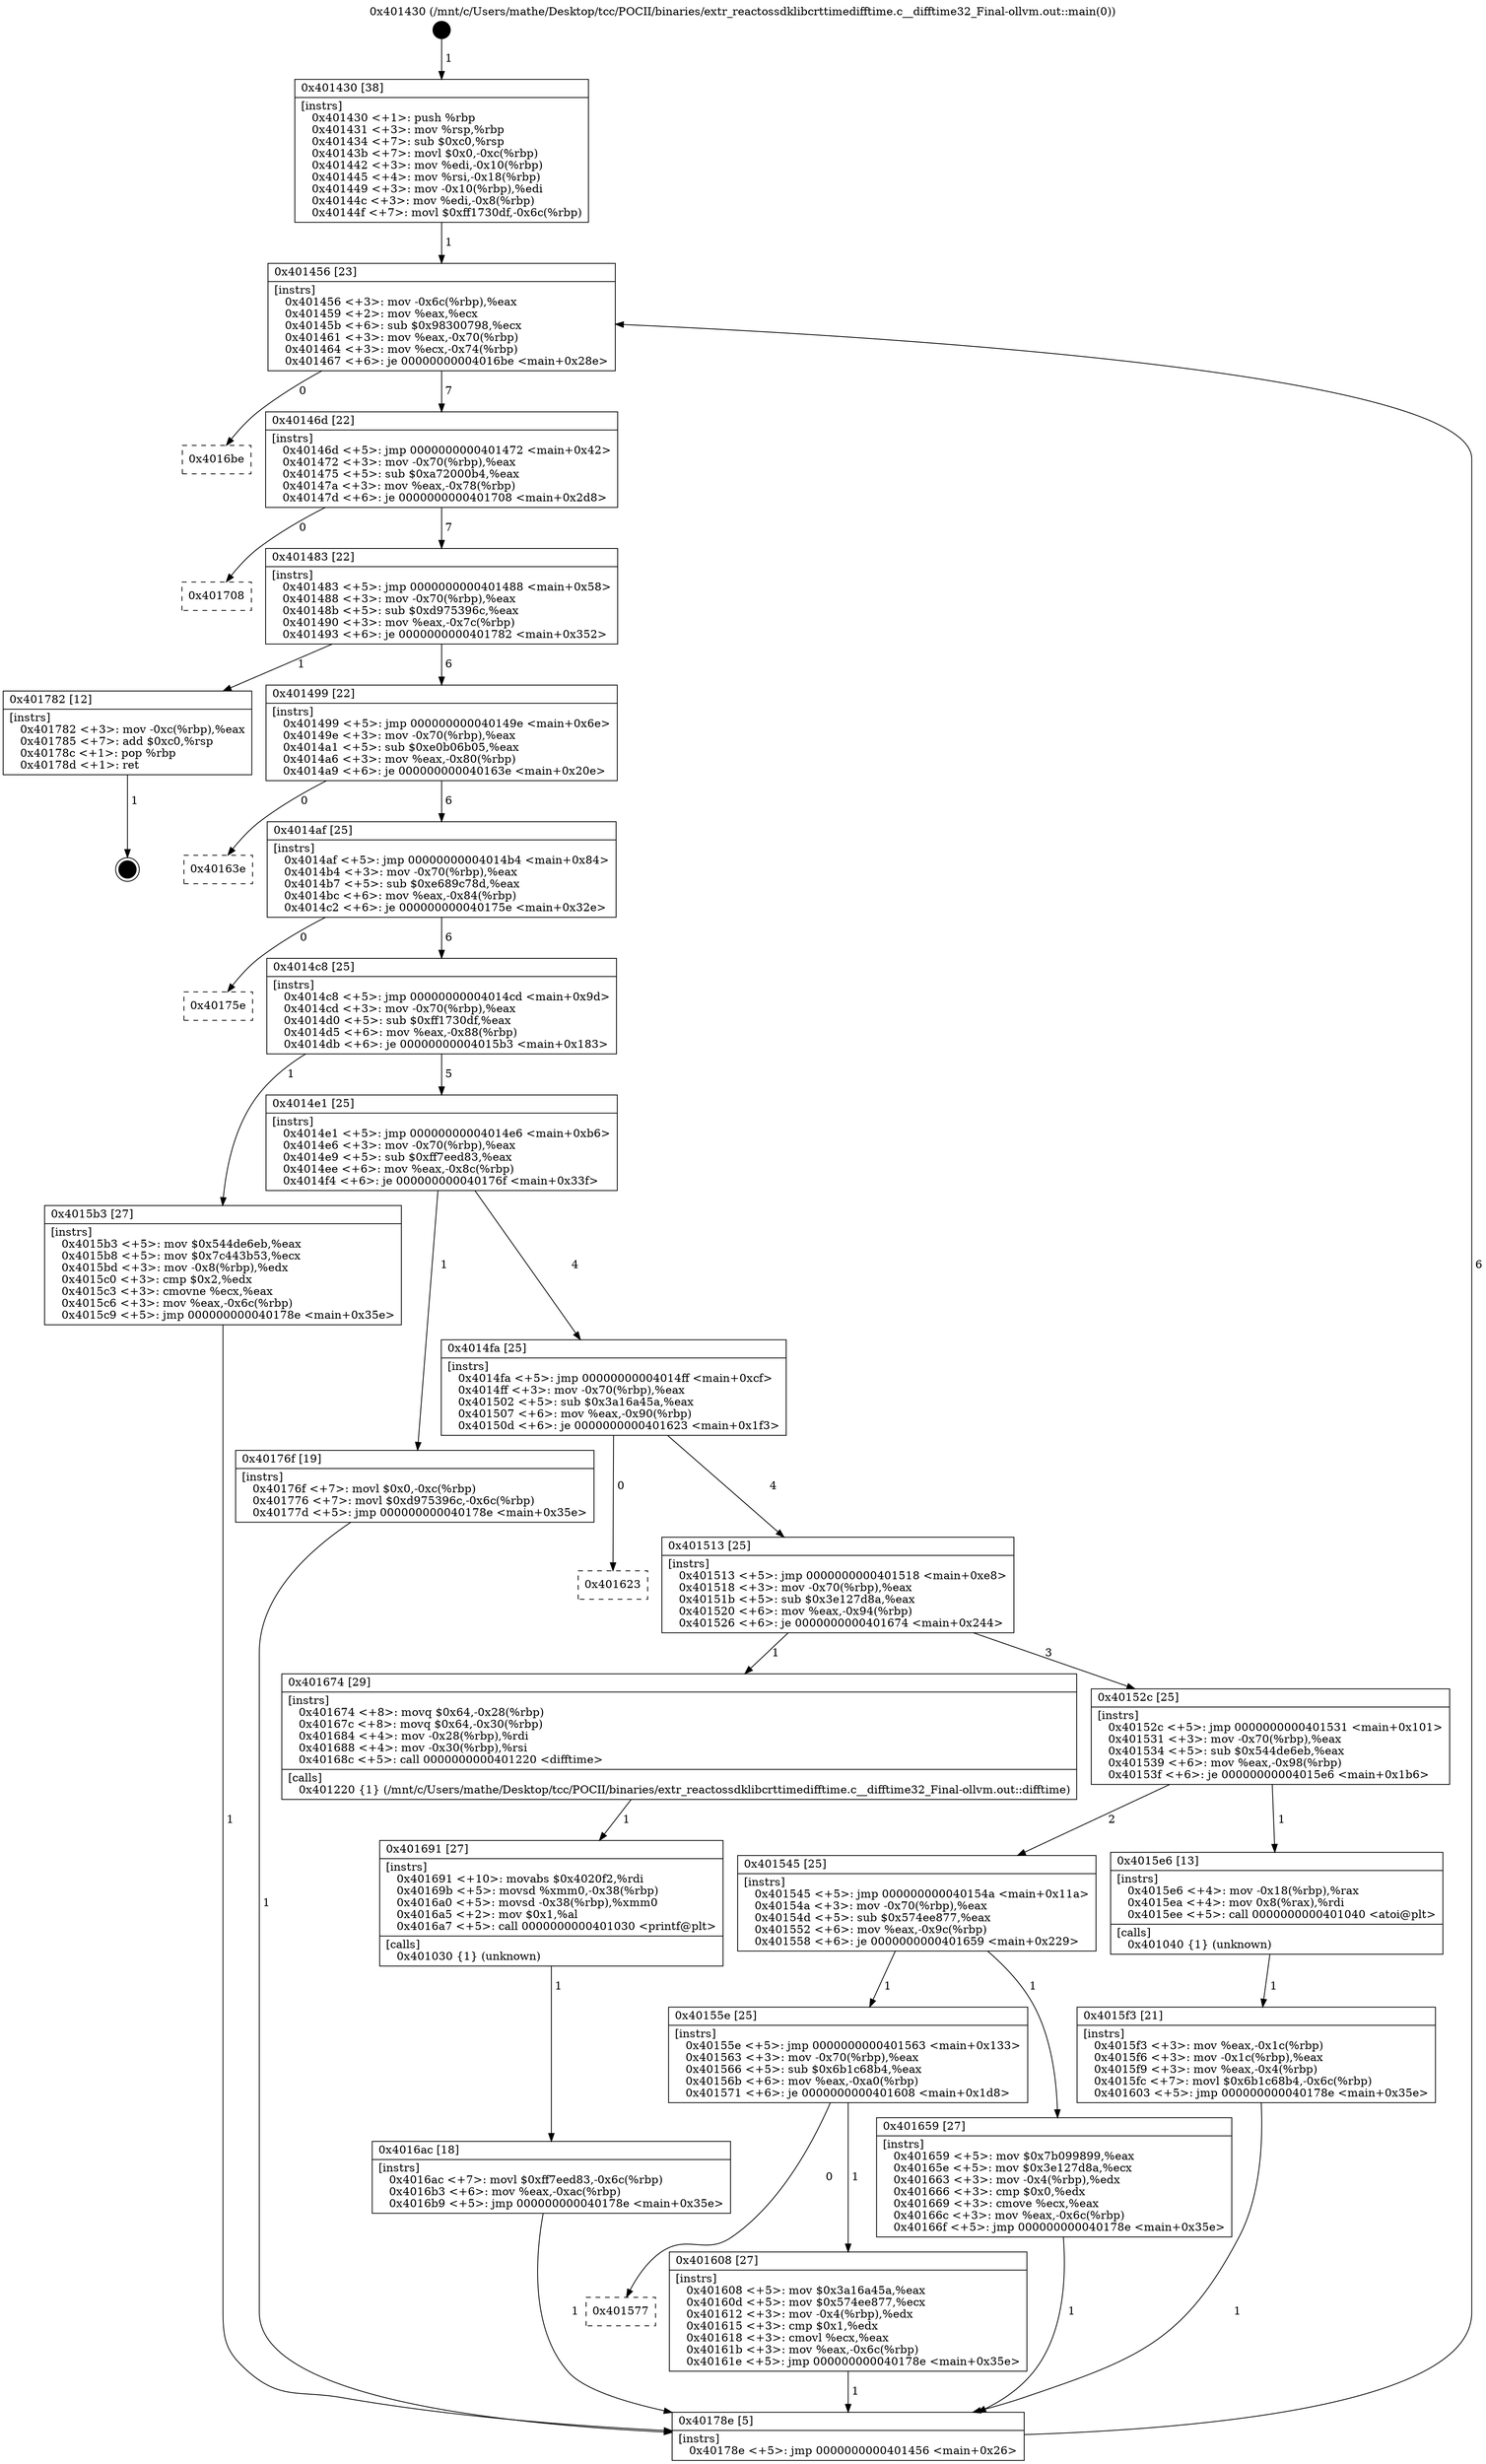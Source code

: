 digraph "0x401430" {
  label = "0x401430 (/mnt/c/Users/mathe/Desktop/tcc/POCII/binaries/extr_reactossdklibcrttimedifftime.c__difftime32_Final-ollvm.out::main(0))"
  labelloc = "t"
  node[shape=record]

  Entry [label="",width=0.3,height=0.3,shape=circle,fillcolor=black,style=filled]
  "0x401456" [label="{
     0x401456 [23]\l
     | [instrs]\l
     &nbsp;&nbsp;0x401456 \<+3\>: mov -0x6c(%rbp),%eax\l
     &nbsp;&nbsp;0x401459 \<+2\>: mov %eax,%ecx\l
     &nbsp;&nbsp;0x40145b \<+6\>: sub $0x98300798,%ecx\l
     &nbsp;&nbsp;0x401461 \<+3\>: mov %eax,-0x70(%rbp)\l
     &nbsp;&nbsp;0x401464 \<+3\>: mov %ecx,-0x74(%rbp)\l
     &nbsp;&nbsp;0x401467 \<+6\>: je 00000000004016be \<main+0x28e\>\l
  }"]
  "0x4016be" [label="{
     0x4016be\l
  }", style=dashed]
  "0x40146d" [label="{
     0x40146d [22]\l
     | [instrs]\l
     &nbsp;&nbsp;0x40146d \<+5\>: jmp 0000000000401472 \<main+0x42\>\l
     &nbsp;&nbsp;0x401472 \<+3\>: mov -0x70(%rbp),%eax\l
     &nbsp;&nbsp;0x401475 \<+5\>: sub $0xa72000b4,%eax\l
     &nbsp;&nbsp;0x40147a \<+3\>: mov %eax,-0x78(%rbp)\l
     &nbsp;&nbsp;0x40147d \<+6\>: je 0000000000401708 \<main+0x2d8\>\l
  }"]
  Exit [label="",width=0.3,height=0.3,shape=circle,fillcolor=black,style=filled,peripheries=2]
  "0x401708" [label="{
     0x401708\l
  }", style=dashed]
  "0x401483" [label="{
     0x401483 [22]\l
     | [instrs]\l
     &nbsp;&nbsp;0x401483 \<+5\>: jmp 0000000000401488 \<main+0x58\>\l
     &nbsp;&nbsp;0x401488 \<+3\>: mov -0x70(%rbp),%eax\l
     &nbsp;&nbsp;0x40148b \<+5\>: sub $0xd975396c,%eax\l
     &nbsp;&nbsp;0x401490 \<+3\>: mov %eax,-0x7c(%rbp)\l
     &nbsp;&nbsp;0x401493 \<+6\>: je 0000000000401782 \<main+0x352\>\l
  }"]
  "0x4016ac" [label="{
     0x4016ac [18]\l
     | [instrs]\l
     &nbsp;&nbsp;0x4016ac \<+7\>: movl $0xff7eed83,-0x6c(%rbp)\l
     &nbsp;&nbsp;0x4016b3 \<+6\>: mov %eax,-0xac(%rbp)\l
     &nbsp;&nbsp;0x4016b9 \<+5\>: jmp 000000000040178e \<main+0x35e\>\l
  }"]
  "0x401782" [label="{
     0x401782 [12]\l
     | [instrs]\l
     &nbsp;&nbsp;0x401782 \<+3\>: mov -0xc(%rbp),%eax\l
     &nbsp;&nbsp;0x401785 \<+7\>: add $0xc0,%rsp\l
     &nbsp;&nbsp;0x40178c \<+1\>: pop %rbp\l
     &nbsp;&nbsp;0x40178d \<+1\>: ret\l
  }"]
  "0x401499" [label="{
     0x401499 [22]\l
     | [instrs]\l
     &nbsp;&nbsp;0x401499 \<+5\>: jmp 000000000040149e \<main+0x6e\>\l
     &nbsp;&nbsp;0x40149e \<+3\>: mov -0x70(%rbp),%eax\l
     &nbsp;&nbsp;0x4014a1 \<+5\>: sub $0xe0b06b05,%eax\l
     &nbsp;&nbsp;0x4014a6 \<+3\>: mov %eax,-0x80(%rbp)\l
     &nbsp;&nbsp;0x4014a9 \<+6\>: je 000000000040163e \<main+0x20e\>\l
  }"]
  "0x401691" [label="{
     0x401691 [27]\l
     | [instrs]\l
     &nbsp;&nbsp;0x401691 \<+10\>: movabs $0x4020f2,%rdi\l
     &nbsp;&nbsp;0x40169b \<+5\>: movsd %xmm0,-0x38(%rbp)\l
     &nbsp;&nbsp;0x4016a0 \<+5\>: movsd -0x38(%rbp),%xmm0\l
     &nbsp;&nbsp;0x4016a5 \<+2\>: mov $0x1,%al\l
     &nbsp;&nbsp;0x4016a7 \<+5\>: call 0000000000401030 \<printf@plt\>\l
     | [calls]\l
     &nbsp;&nbsp;0x401030 \{1\} (unknown)\l
  }"]
  "0x40163e" [label="{
     0x40163e\l
  }", style=dashed]
  "0x4014af" [label="{
     0x4014af [25]\l
     | [instrs]\l
     &nbsp;&nbsp;0x4014af \<+5\>: jmp 00000000004014b4 \<main+0x84\>\l
     &nbsp;&nbsp;0x4014b4 \<+3\>: mov -0x70(%rbp),%eax\l
     &nbsp;&nbsp;0x4014b7 \<+5\>: sub $0xe689c78d,%eax\l
     &nbsp;&nbsp;0x4014bc \<+6\>: mov %eax,-0x84(%rbp)\l
     &nbsp;&nbsp;0x4014c2 \<+6\>: je 000000000040175e \<main+0x32e\>\l
  }"]
  "0x401577" [label="{
     0x401577\l
  }", style=dashed]
  "0x40175e" [label="{
     0x40175e\l
  }", style=dashed]
  "0x4014c8" [label="{
     0x4014c8 [25]\l
     | [instrs]\l
     &nbsp;&nbsp;0x4014c8 \<+5\>: jmp 00000000004014cd \<main+0x9d\>\l
     &nbsp;&nbsp;0x4014cd \<+3\>: mov -0x70(%rbp),%eax\l
     &nbsp;&nbsp;0x4014d0 \<+5\>: sub $0xff1730df,%eax\l
     &nbsp;&nbsp;0x4014d5 \<+6\>: mov %eax,-0x88(%rbp)\l
     &nbsp;&nbsp;0x4014db \<+6\>: je 00000000004015b3 \<main+0x183\>\l
  }"]
  "0x401608" [label="{
     0x401608 [27]\l
     | [instrs]\l
     &nbsp;&nbsp;0x401608 \<+5\>: mov $0x3a16a45a,%eax\l
     &nbsp;&nbsp;0x40160d \<+5\>: mov $0x574ee877,%ecx\l
     &nbsp;&nbsp;0x401612 \<+3\>: mov -0x4(%rbp),%edx\l
     &nbsp;&nbsp;0x401615 \<+3\>: cmp $0x1,%edx\l
     &nbsp;&nbsp;0x401618 \<+3\>: cmovl %ecx,%eax\l
     &nbsp;&nbsp;0x40161b \<+3\>: mov %eax,-0x6c(%rbp)\l
     &nbsp;&nbsp;0x40161e \<+5\>: jmp 000000000040178e \<main+0x35e\>\l
  }"]
  "0x4015b3" [label="{
     0x4015b3 [27]\l
     | [instrs]\l
     &nbsp;&nbsp;0x4015b3 \<+5\>: mov $0x544de6eb,%eax\l
     &nbsp;&nbsp;0x4015b8 \<+5\>: mov $0x7c443b53,%ecx\l
     &nbsp;&nbsp;0x4015bd \<+3\>: mov -0x8(%rbp),%edx\l
     &nbsp;&nbsp;0x4015c0 \<+3\>: cmp $0x2,%edx\l
     &nbsp;&nbsp;0x4015c3 \<+3\>: cmovne %ecx,%eax\l
     &nbsp;&nbsp;0x4015c6 \<+3\>: mov %eax,-0x6c(%rbp)\l
     &nbsp;&nbsp;0x4015c9 \<+5\>: jmp 000000000040178e \<main+0x35e\>\l
  }"]
  "0x4014e1" [label="{
     0x4014e1 [25]\l
     | [instrs]\l
     &nbsp;&nbsp;0x4014e1 \<+5\>: jmp 00000000004014e6 \<main+0xb6\>\l
     &nbsp;&nbsp;0x4014e6 \<+3\>: mov -0x70(%rbp),%eax\l
     &nbsp;&nbsp;0x4014e9 \<+5\>: sub $0xff7eed83,%eax\l
     &nbsp;&nbsp;0x4014ee \<+6\>: mov %eax,-0x8c(%rbp)\l
     &nbsp;&nbsp;0x4014f4 \<+6\>: je 000000000040176f \<main+0x33f\>\l
  }"]
  "0x40178e" [label="{
     0x40178e [5]\l
     | [instrs]\l
     &nbsp;&nbsp;0x40178e \<+5\>: jmp 0000000000401456 \<main+0x26\>\l
  }"]
  "0x401430" [label="{
     0x401430 [38]\l
     | [instrs]\l
     &nbsp;&nbsp;0x401430 \<+1\>: push %rbp\l
     &nbsp;&nbsp;0x401431 \<+3\>: mov %rsp,%rbp\l
     &nbsp;&nbsp;0x401434 \<+7\>: sub $0xc0,%rsp\l
     &nbsp;&nbsp;0x40143b \<+7\>: movl $0x0,-0xc(%rbp)\l
     &nbsp;&nbsp;0x401442 \<+3\>: mov %edi,-0x10(%rbp)\l
     &nbsp;&nbsp;0x401445 \<+4\>: mov %rsi,-0x18(%rbp)\l
     &nbsp;&nbsp;0x401449 \<+3\>: mov -0x10(%rbp),%edi\l
     &nbsp;&nbsp;0x40144c \<+3\>: mov %edi,-0x8(%rbp)\l
     &nbsp;&nbsp;0x40144f \<+7\>: movl $0xff1730df,-0x6c(%rbp)\l
  }"]
  "0x40155e" [label="{
     0x40155e [25]\l
     | [instrs]\l
     &nbsp;&nbsp;0x40155e \<+5\>: jmp 0000000000401563 \<main+0x133\>\l
     &nbsp;&nbsp;0x401563 \<+3\>: mov -0x70(%rbp),%eax\l
     &nbsp;&nbsp;0x401566 \<+5\>: sub $0x6b1c68b4,%eax\l
     &nbsp;&nbsp;0x40156b \<+6\>: mov %eax,-0xa0(%rbp)\l
     &nbsp;&nbsp;0x401571 \<+6\>: je 0000000000401608 \<main+0x1d8\>\l
  }"]
  "0x40176f" [label="{
     0x40176f [19]\l
     | [instrs]\l
     &nbsp;&nbsp;0x40176f \<+7\>: movl $0x0,-0xc(%rbp)\l
     &nbsp;&nbsp;0x401776 \<+7\>: movl $0xd975396c,-0x6c(%rbp)\l
     &nbsp;&nbsp;0x40177d \<+5\>: jmp 000000000040178e \<main+0x35e\>\l
  }"]
  "0x4014fa" [label="{
     0x4014fa [25]\l
     | [instrs]\l
     &nbsp;&nbsp;0x4014fa \<+5\>: jmp 00000000004014ff \<main+0xcf\>\l
     &nbsp;&nbsp;0x4014ff \<+3\>: mov -0x70(%rbp),%eax\l
     &nbsp;&nbsp;0x401502 \<+5\>: sub $0x3a16a45a,%eax\l
     &nbsp;&nbsp;0x401507 \<+6\>: mov %eax,-0x90(%rbp)\l
     &nbsp;&nbsp;0x40150d \<+6\>: je 0000000000401623 \<main+0x1f3\>\l
  }"]
  "0x401659" [label="{
     0x401659 [27]\l
     | [instrs]\l
     &nbsp;&nbsp;0x401659 \<+5\>: mov $0x7b099899,%eax\l
     &nbsp;&nbsp;0x40165e \<+5\>: mov $0x3e127d8a,%ecx\l
     &nbsp;&nbsp;0x401663 \<+3\>: mov -0x4(%rbp),%edx\l
     &nbsp;&nbsp;0x401666 \<+3\>: cmp $0x0,%edx\l
     &nbsp;&nbsp;0x401669 \<+3\>: cmove %ecx,%eax\l
     &nbsp;&nbsp;0x40166c \<+3\>: mov %eax,-0x6c(%rbp)\l
     &nbsp;&nbsp;0x40166f \<+5\>: jmp 000000000040178e \<main+0x35e\>\l
  }"]
  "0x401623" [label="{
     0x401623\l
  }", style=dashed]
  "0x401513" [label="{
     0x401513 [25]\l
     | [instrs]\l
     &nbsp;&nbsp;0x401513 \<+5\>: jmp 0000000000401518 \<main+0xe8\>\l
     &nbsp;&nbsp;0x401518 \<+3\>: mov -0x70(%rbp),%eax\l
     &nbsp;&nbsp;0x40151b \<+5\>: sub $0x3e127d8a,%eax\l
     &nbsp;&nbsp;0x401520 \<+6\>: mov %eax,-0x94(%rbp)\l
     &nbsp;&nbsp;0x401526 \<+6\>: je 0000000000401674 \<main+0x244\>\l
  }"]
  "0x4015f3" [label="{
     0x4015f3 [21]\l
     | [instrs]\l
     &nbsp;&nbsp;0x4015f3 \<+3\>: mov %eax,-0x1c(%rbp)\l
     &nbsp;&nbsp;0x4015f6 \<+3\>: mov -0x1c(%rbp),%eax\l
     &nbsp;&nbsp;0x4015f9 \<+3\>: mov %eax,-0x4(%rbp)\l
     &nbsp;&nbsp;0x4015fc \<+7\>: movl $0x6b1c68b4,-0x6c(%rbp)\l
     &nbsp;&nbsp;0x401603 \<+5\>: jmp 000000000040178e \<main+0x35e\>\l
  }"]
  "0x401674" [label="{
     0x401674 [29]\l
     | [instrs]\l
     &nbsp;&nbsp;0x401674 \<+8\>: movq $0x64,-0x28(%rbp)\l
     &nbsp;&nbsp;0x40167c \<+8\>: movq $0x64,-0x30(%rbp)\l
     &nbsp;&nbsp;0x401684 \<+4\>: mov -0x28(%rbp),%rdi\l
     &nbsp;&nbsp;0x401688 \<+4\>: mov -0x30(%rbp),%rsi\l
     &nbsp;&nbsp;0x40168c \<+5\>: call 0000000000401220 \<difftime\>\l
     | [calls]\l
     &nbsp;&nbsp;0x401220 \{1\} (/mnt/c/Users/mathe/Desktop/tcc/POCII/binaries/extr_reactossdklibcrttimedifftime.c__difftime32_Final-ollvm.out::difftime)\l
  }"]
  "0x40152c" [label="{
     0x40152c [25]\l
     | [instrs]\l
     &nbsp;&nbsp;0x40152c \<+5\>: jmp 0000000000401531 \<main+0x101\>\l
     &nbsp;&nbsp;0x401531 \<+3\>: mov -0x70(%rbp),%eax\l
     &nbsp;&nbsp;0x401534 \<+5\>: sub $0x544de6eb,%eax\l
     &nbsp;&nbsp;0x401539 \<+6\>: mov %eax,-0x98(%rbp)\l
     &nbsp;&nbsp;0x40153f \<+6\>: je 00000000004015e6 \<main+0x1b6\>\l
  }"]
  "0x401545" [label="{
     0x401545 [25]\l
     | [instrs]\l
     &nbsp;&nbsp;0x401545 \<+5\>: jmp 000000000040154a \<main+0x11a\>\l
     &nbsp;&nbsp;0x40154a \<+3\>: mov -0x70(%rbp),%eax\l
     &nbsp;&nbsp;0x40154d \<+5\>: sub $0x574ee877,%eax\l
     &nbsp;&nbsp;0x401552 \<+6\>: mov %eax,-0x9c(%rbp)\l
     &nbsp;&nbsp;0x401558 \<+6\>: je 0000000000401659 \<main+0x229\>\l
  }"]
  "0x4015e6" [label="{
     0x4015e6 [13]\l
     | [instrs]\l
     &nbsp;&nbsp;0x4015e6 \<+4\>: mov -0x18(%rbp),%rax\l
     &nbsp;&nbsp;0x4015ea \<+4\>: mov 0x8(%rax),%rdi\l
     &nbsp;&nbsp;0x4015ee \<+5\>: call 0000000000401040 \<atoi@plt\>\l
     | [calls]\l
     &nbsp;&nbsp;0x401040 \{1\} (unknown)\l
  }"]
  Entry -> "0x401430" [label=" 1"]
  "0x401456" -> "0x4016be" [label=" 0"]
  "0x401456" -> "0x40146d" [label=" 7"]
  "0x401782" -> Exit [label=" 1"]
  "0x40146d" -> "0x401708" [label=" 0"]
  "0x40146d" -> "0x401483" [label=" 7"]
  "0x40176f" -> "0x40178e" [label=" 1"]
  "0x401483" -> "0x401782" [label=" 1"]
  "0x401483" -> "0x401499" [label=" 6"]
  "0x4016ac" -> "0x40178e" [label=" 1"]
  "0x401499" -> "0x40163e" [label=" 0"]
  "0x401499" -> "0x4014af" [label=" 6"]
  "0x401691" -> "0x4016ac" [label=" 1"]
  "0x4014af" -> "0x40175e" [label=" 0"]
  "0x4014af" -> "0x4014c8" [label=" 6"]
  "0x401674" -> "0x401691" [label=" 1"]
  "0x4014c8" -> "0x4015b3" [label=" 1"]
  "0x4014c8" -> "0x4014e1" [label=" 5"]
  "0x4015b3" -> "0x40178e" [label=" 1"]
  "0x401430" -> "0x401456" [label=" 1"]
  "0x40178e" -> "0x401456" [label=" 6"]
  "0x401659" -> "0x40178e" [label=" 1"]
  "0x4014e1" -> "0x40176f" [label=" 1"]
  "0x4014e1" -> "0x4014fa" [label=" 4"]
  "0x40155e" -> "0x401577" [label=" 0"]
  "0x4014fa" -> "0x401623" [label=" 0"]
  "0x4014fa" -> "0x401513" [label=" 4"]
  "0x40155e" -> "0x401608" [label=" 1"]
  "0x401513" -> "0x401674" [label=" 1"]
  "0x401513" -> "0x40152c" [label=" 3"]
  "0x401545" -> "0x40155e" [label=" 1"]
  "0x40152c" -> "0x4015e6" [label=" 1"]
  "0x40152c" -> "0x401545" [label=" 2"]
  "0x4015e6" -> "0x4015f3" [label=" 1"]
  "0x4015f3" -> "0x40178e" [label=" 1"]
  "0x401608" -> "0x40178e" [label=" 1"]
  "0x401545" -> "0x401659" [label=" 1"]
}
